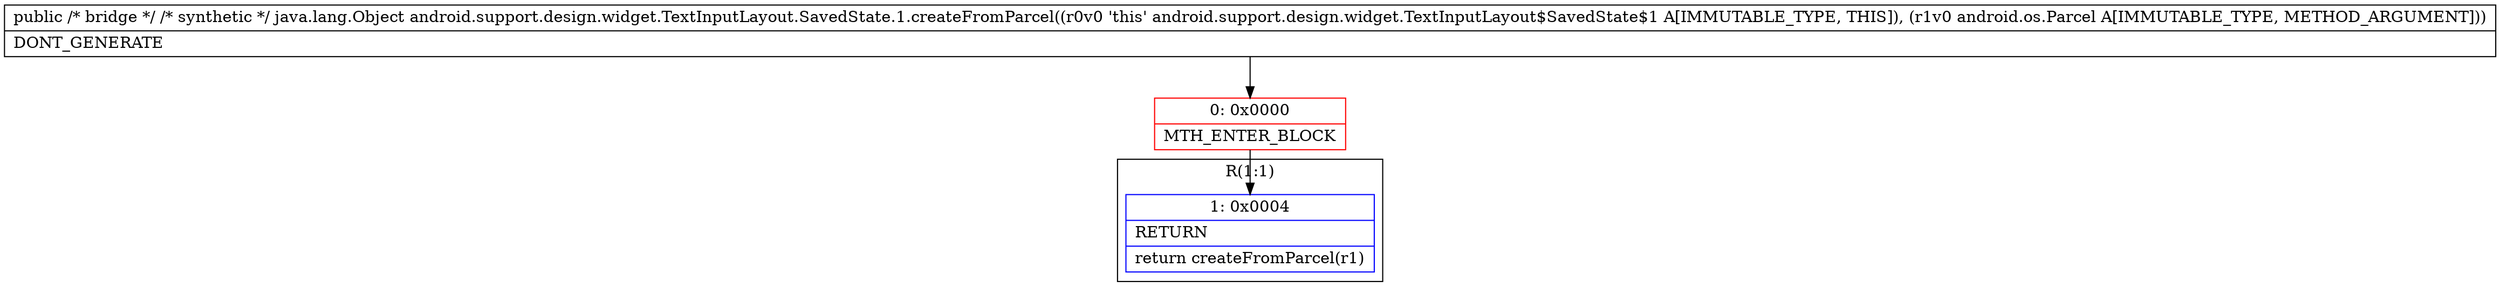 digraph "CFG forandroid.support.design.widget.TextInputLayout.SavedState.1.createFromParcel(Landroid\/os\/Parcel;)Ljava\/lang\/Object;" {
subgraph cluster_Region_1525466020 {
label = "R(1:1)";
node [shape=record,color=blue];
Node_1 [shape=record,label="{1\:\ 0x0004|RETURN\l|return createFromParcel(r1)\l}"];
}
Node_0 [shape=record,color=red,label="{0\:\ 0x0000|MTH_ENTER_BLOCK\l}"];
MethodNode[shape=record,label="{public \/* bridge *\/ \/* synthetic *\/ java.lang.Object android.support.design.widget.TextInputLayout.SavedState.1.createFromParcel((r0v0 'this' android.support.design.widget.TextInputLayout$SavedState$1 A[IMMUTABLE_TYPE, THIS]), (r1v0 android.os.Parcel A[IMMUTABLE_TYPE, METHOD_ARGUMENT]))  | DONT_GENERATE\l}"];
MethodNode -> Node_0;
Node_0 -> Node_1;
}

